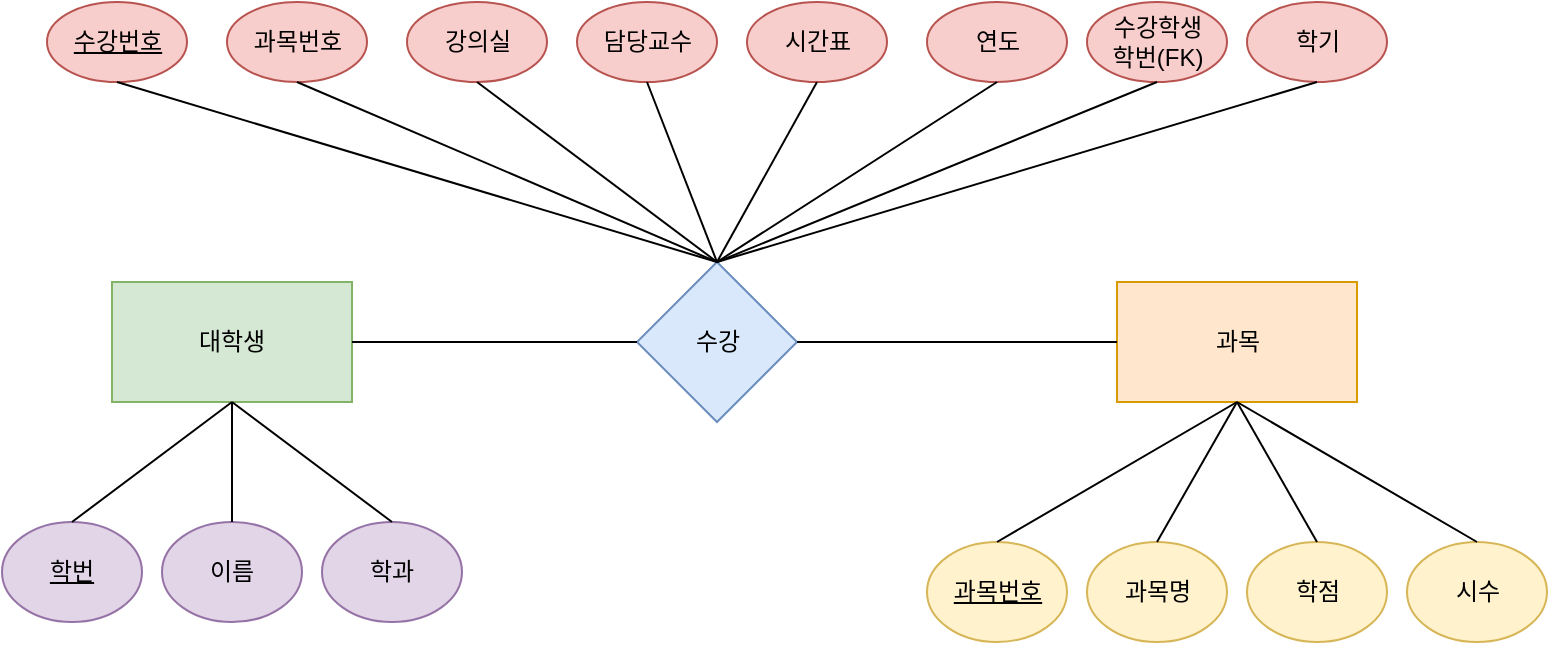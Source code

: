 <mxfile version="21.6.6" type="github">
  <diagram id="R2lEEEUBdFMjLlhIrx00" name="Page-1">
    <mxGraphModel dx="1379" dy="796" grid="1" gridSize="10" guides="1" tooltips="1" connect="1" arrows="1" fold="1" page="1" pageScale="1" pageWidth="850" pageHeight="1100" math="0" shadow="0" extFonts="Permanent Marker^https://fonts.googleapis.com/css?family=Permanent+Marker">
      <root>
        <mxCell id="0" />
        <mxCell id="1" parent="0" />
        <mxCell id="yYa1kcZQvfH_xLD0wdAL-1" value="대학생" style="rounded=0;whiteSpace=wrap;html=1;fillColor=#d5e8d4;strokeColor=#82b366;" vertex="1" parent="1">
          <mxGeometry x="105" y="200" width="120" height="60" as="geometry" />
        </mxCell>
        <mxCell id="yYa1kcZQvfH_xLD0wdAL-2" value="수강" style="rhombus;whiteSpace=wrap;html=1;fillColor=#dae8fc;strokeColor=#6c8ebf;" vertex="1" parent="1">
          <mxGeometry x="367.5" y="190" width="80" height="80" as="geometry" />
        </mxCell>
        <mxCell id="yYa1kcZQvfH_xLD0wdAL-3" value="과목" style="rounded=0;whiteSpace=wrap;html=1;fillColor=#ffe6cc;strokeColor=#d79b00;" vertex="1" parent="1">
          <mxGeometry x="607.5" y="200" width="120" height="60" as="geometry" />
        </mxCell>
        <mxCell id="yYa1kcZQvfH_xLD0wdAL-4" value="" style="endArrow=none;html=1;rounded=0;entryX=0;entryY=0.5;entryDx=0;entryDy=0;exitX=1;exitY=0.5;exitDx=0;exitDy=0;" edge="1" parent="1" source="yYa1kcZQvfH_xLD0wdAL-1" target="yYa1kcZQvfH_xLD0wdAL-2">
          <mxGeometry width="50" height="50" relative="1" as="geometry">
            <mxPoint x="252.5" y="260" as="sourcePoint" />
            <mxPoint x="362.5" y="230" as="targetPoint" />
          </mxGeometry>
        </mxCell>
        <mxCell id="yYa1kcZQvfH_xLD0wdAL-5" value="" style="endArrow=none;html=1;rounded=0;entryX=0;entryY=0.5;entryDx=0;entryDy=0;exitX=1;exitY=0.5;exitDx=0;exitDy=0;" edge="1" parent="1" source="yYa1kcZQvfH_xLD0wdAL-2" target="yYa1kcZQvfH_xLD0wdAL-3">
          <mxGeometry width="50" height="50" relative="1" as="geometry">
            <mxPoint x="462.5" y="250" as="sourcePoint" />
            <mxPoint x="567.5" y="229.5" as="targetPoint" />
          </mxGeometry>
        </mxCell>
        <mxCell id="yYa1kcZQvfH_xLD0wdAL-6" value="&lt;u&gt;학번&lt;/u&gt;" style="ellipse;whiteSpace=wrap;html=1;fillColor=#e1d5e7;strokeColor=#9673a6;" vertex="1" parent="1">
          <mxGeometry x="50" y="320" width="70" height="50" as="geometry" />
        </mxCell>
        <mxCell id="yYa1kcZQvfH_xLD0wdAL-7" value="이름" style="ellipse;whiteSpace=wrap;html=1;fillColor=#e1d5e7;strokeColor=#9673a6;" vertex="1" parent="1">
          <mxGeometry x="130" y="320" width="70" height="50" as="geometry" />
        </mxCell>
        <mxCell id="yYa1kcZQvfH_xLD0wdAL-8" value="학과" style="ellipse;whiteSpace=wrap;html=1;fillColor=#e1d5e7;strokeColor=#9673a6;" vertex="1" parent="1">
          <mxGeometry x="210" y="320" width="70" height="50" as="geometry" />
        </mxCell>
        <mxCell id="yYa1kcZQvfH_xLD0wdAL-9" value="&lt;u&gt;과목번호&lt;/u&gt;" style="ellipse;whiteSpace=wrap;html=1;fillColor=#fff2cc;strokeColor=#d6b656;" vertex="1" parent="1">
          <mxGeometry x="512.5" y="330" width="70" height="50" as="geometry" />
        </mxCell>
        <mxCell id="yYa1kcZQvfH_xLD0wdAL-10" value="과목명" style="ellipse;whiteSpace=wrap;html=1;fillColor=#fff2cc;strokeColor=#d6b656;" vertex="1" parent="1">
          <mxGeometry x="592.5" y="330" width="70" height="50" as="geometry" />
        </mxCell>
        <mxCell id="yYa1kcZQvfH_xLD0wdAL-11" value="학점" style="ellipse;whiteSpace=wrap;html=1;fillColor=#fff2cc;strokeColor=#d6b656;" vertex="1" parent="1">
          <mxGeometry x="672.5" y="330" width="70" height="50" as="geometry" />
        </mxCell>
        <mxCell id="yYa1kcZQvfH_xLD0wdAL-12" value="시수" style="ellipse;whiteSpace=wrap;html=1;fillColor=#fff2cc;strokeColor=#d6b656;" vertex="1" parent="1">
          <mxGeometry x="752.5" y="330" width="70" height="50" as="geometry" />
        </mxCell>
        <mxCell id="yYa1kcZQvfH_xLD0wdAL-13" value="" style="endArrow=none;html=1;rounded=0;exitX=0.5;exitY=0;exitDx=0;exitDy=0;entryX=0.5;entryY=1;entryDx=0;entryDy=0;" edge="1" parent="1" source="yYa1kcZQvfH_xLD0wdAL-9" target="yYa1kcZQvfH_xLD0wdAL-3">
          <mxGeometry width="50" height="50" relative="1" as="geometry">
            <mxPoint x="567.5" y="320" as="sourcePoint" />
            <mxPoint x="667.5" y="270" as="targetPoint" />
          </mxGeometry>
        </mxCell>
        <mxCell id="yYa1kcZQvfH_xLD0wdAL-14" value="" style="endArrow=none;html=1;rounded=0;exitX=0.5;exitY=0;exitDx=0;exitDy=0;entryX=0.5;entryY=1;entryDx=0;entryDy=0;" edge="1" parent="1" source="yYa1kcZQvfH_xLD0wdAL-10" target="yYa1kcZQvfH_xLD0wdAL-3">
          <mxGeometry width="50" height="50" relative="1" as="geometry">
            <mxPoint x="607.5" y="330" as="sourcePoint" />
            <mxPoint x="667.5" y="270" as="targetPoint" />
          </mxGeometry>
        </mxCell>
        <mxCell id="yYa1kcZQvfH_xLD0wdAL-15" value="" style="endArrow=none;html=1;rounded=0;exitX=0.5;exitY=0;exitDx=0;exitDy=0;entryX=0.5;entryY=1;entryDx=0;entryDy=0;" edge="1" parent="1" source="yYa1kcZQvfH_xLD0wdAL-11" target="yYa1kcZQvfH_xLD0wdAL-3">
          <mxGeometry width="50" height="50" relative="1" as="geometry">
            <mxPoint x="667.5" y="337" as="sourcePoint" />
            <mxPoint x="672.5" y="300" as="targetPoint" />
          </mxGeometry>
        </mxCell>
        <mxCell id="yYa1kcZQvfH_xLD0wdAL-16" value="" style="endArrow=none;html=1;rounded=0;exitX=0.5;exitY=0;exitDx=0;exitDy=0;entryX=0.5;entryY=1;entryDx=0;entryDy=0;" edge="1" parent="1" source="yYa1kcZQvfH_xLD0wdAL-12" target="yYa1kcZQvfH_xLD0wdAL-3">
          <mxGeometry width="50" height="50" relative="1" as="geometry">
            <mxPoint x="757.5" y="330" as="sourcePoint" />
            <mxPoint x="667.5" y="270" as="targetPoint" />
          </mxGeometry>
        </mxCell>
        <mxCell id="yYa1kcZQvfH_xLD0wdAL-17" value="&lt;u&gt;수강번호&lt;/u&gt;" style="ellipse;whiteSpace=wrap;html=1;fillColor=#f8cecc;strokeColor=#b85450;" vertex="1" parent="1">
          <mxGeometry x="72.5" y="60" width="70" height="40" as="geometry" />
        </mxCell>
        <mxCell id="yYa1kcZQvfH_xLD0wdAL-18" value="과목번호" style="ellipse;whiteSpace=wrap;html=1;fillColor=#f8cecc;strokeColor=#b85450;" vertex="1" parent="1">
          <mxGeometry x="162.5" y="60" width="70" height="40" as="geometry" />
        </mxCell>
        <mxCell id="yYa1kcZQvfH_xLD0wdAL-19" value="강의실" style="ellipse;whiteSpace=wrap;html=1;fillColor=#f8cecc;strokeColor=#b85450;" vertex="1" parent="1">
          <mxGeometry x="252.5" y="60" width="70" height="40" as="geometry" />
        </mxCell>
        <mxCell id="yYa1kcZQvfH_xLD0wdAL-20" value="담당교수" style="ellipse;whiteSpace=wrap;html=1;fillColor=#f8cecc;strokeColor=#b85450;" vertex="1" parent="1">
          <mxGeometry x="337.5" y="60" width="70" height="40" as="geometry" />
        </mxCell>
        <mxCell id="yYa1kcZQvfH_xLD0wdAL-21" value="시간표" style="ellipse;whiteSpace=wrap;html=1;fillColor=#f8cecc;strokeColor=#b85450;" vertex="1" parent="1">
          <mxGeometry x="422.5" y="60" width="70" height="40" as="geometry" />
        </mxCell>
        <mxCell id="yYa1kcZQvfH_xLD0wdAL-22" value="연도" style="ellipse;whiteSpace=wrap;html=1;fillColor=#f8cecc;strokeColor=#b85450;" vertex="1" parent="1">
          <mxGeometry x="512.5" y="60" width="70" height="40" as="geometry" />
        </mxCell>
        <mxCell id="yYa1kcZQvfH_xLD0wdAL-23" value="학기" style="ellipse;whiteSpace=wrap;html=1;fillColor=#f8cecc;strokeColor=#b85450;" vertex="1" parent="1">
          <mxGeometry x="672.5" y="60" width="70" height="40" as="geometry" />
        </mxCell>
        <mxCell id="yYa1kcZQvfH_xLD0wdAL-24" value="" style="endArrow=none;html=1;rounded=0;exitX=0.5;exitY=0;exitDx=0;exitDy=0;entryX=0.5;entryY=1;entryDx=0;entryDy=0;" edge="1" parent="1" source="yYa1kcZQvfH_xLD0wdAL-2" target="yYa1kcZQvfH_xLD0wdAL-17">
          <mxGeometry width="50" height="50" relative="1" as="geometry">
            <mxPoint x="52.5" y="150" as="sourcePoint" />
            <mxPoint x="112.5" y="110" as="targetPoint" />
          </mxGeometry>
        </mxCell>
        <mxCell id="yYa1kcZQvfH_xLD0wdAL-25" value="" style="endArrow=none;html=1;rounded=0;exitX=0.5;exitY=0;exitDx=0;exitDy=0;entryX=0.5;entryY=1;entryDx=0;entryDy=0;" edge="1" parent="1" source="yYa1kcZQvfH_xLD0wdAL-2" target="yYa1kcZQvfH_xLD0wdAL-23">
          <mxGeometry width="50" height="50" relative="1" as="geometry">
            <mxPoint x="871" y="153" as="sourcePoint" />
            <mxPoint x="624" y="100" as="targetPoint" />
          </mxGeometry>
        </mxCell>
        <mxCell id="yYa1kcZQvfH_xLD0wdAL-26" value="수강학생&lt;br&gt;학번(FK)" style="ellipse;whiteSpace=wrap;html=1;fillColor=#f8cecc;strokeColor=#b85450;" vertex="1" parent="1">
          <mxGeometry x="592.5" y="60" width="70" height="40" as="geometry" />
        </mxCell>
        <mxCell id="yYa1kcZQvfH_xLD0wdAL-27" value="" style="endArrow=none;html=1;rounded=0;exitX=0.5;exitY=0;exitDx=0;exitDy=0;entryX=0.5;entryY=1;entryDx=0;entryDy=0;" edge="1" parent="1" source="yYa1kcZQvfH_xLD0wdAL-6" target="yYa1kcZQvfH_xLD0wdAL-1">
          <mxGeometry width="50" height="50" relative="1" as="geometry">
            <mxPoint x="75" y="320" as="sourcePoint" />
            <mxPoint x="185" y="253" as="targetPoint" />
          </mxGeometry>
        </mxCell>
        <mxCell id="yYa1kcZQvfH_xLD0wdAL-28" value="" style="endArrow=none;html=1;rounded=0;exitX=0.5;exitY=1;exitDx=0;exitDy=0;entryX=0.5;entryY=0;entryDx=0;entryDy=0;" edge="1" parent="1" source="yYa1kcZQvfH_xLD0wdAL-1" target="yYa1kcZQvfH_xLD0wdAL-8">
          <mxGeometry width="50" height="50" relative="1" as="geometry">
            <mxPoint x="185" y="310" as="sourcePoint" />
            <mxPoint x="275" y="250" as="targetPoint" />
          </mxGeometry>
        </mxCell>
        <mxCell id="yYa1kcZQvfH_xLD0wdAL-29" value="" style="endArrow=none;html=1;rounded=0;exitX=0.5;exitY=1;exitDx=0;exitDy=0;entryX=0.5;entryY=0;entryDx=0;entryDy=0;" edge="1" parent="1" source="yYa1kcZQvfH_xLD0wdAL-1" target="yYa1kcZQvfH_xLD0wdAL-7">
          <mxGeometry width="50" height="50" relative="1" as="geometry">
            <mxPoint x="150" y="280" as="sourcePoint" />
            <mxPoint x="225" y="340" as="targetPoint" />
          </mxGeometry>
        </mxCell>
        <mxCell id="yYa1kcZQvfH_xLD0wdAL-30" value="" style="endArrow=none;html=1;rounded=0;exitX=0.5;exitY=0;exitDx=0;exitDy=0;entryX=0.5;entryY=1;entryDx=0;entryDy=0;" edge="1" parent="1" source="yYa1kcZQvfH_xLD0wdAL-2" target="yYa1kcZQvfH_xLD0wdAL-22">
          <mxGeometry width="50" height="50" relative="1" as="geometry">
            <mxPoint x="412.5" y="190" as="sourcePoint" />
            <mxPoint x="542.5" y="100" as="targetPoint" />
          </mxGeometry>
        </mxCell>
        <mxCell id="yYa1kcZQvfH_xLD0wdAL-31" value="" style="endArrow=none;html=1;rounded=0;exitX=0.5;exitY=0;exitDx=0;exitDy=0;entryX=0.5;entryY=1;entryDx=0;entryDy=0;" edge="1" parent="1" source="yYa1kcZQvfH_xLD0wdAL-2" target="yYa1kcZQvfH_xLD0wdAL-26">
          <mxGeometry width="50" height="50" relative="1" as="geometry">
            <mxPoint x="582.5" y="150" as="sourcePoint" />
            <mxPoint x="622.5" y="100" as="targetPoint" />
          </mxGeometry>
        </mxCell>
        <mxCell id="yYa1kcZQvfH_xLD0wdAL-32" value="" style="endArrow=none;html=1;rounded=0;exitX=0.5;exitY=0;exitDx=0;exitDy=0;entryX=0.5;entryY=1;entryDx=0;entryDy=0;" edge="1" parent="1" source="yYa1kcZQvfH_xLD0wdAL-2" target="yYa1kcZQvfH_xLD0wdAL-21">
          <mxGeometry width="50" height="50" relative="1" as="geometry">
            <mxPoint x="407.5" y="150" as="sourcePoint" />
            <mxPoint x="457.5" y="100" as="targetPoint" />
          </mxGeometry>
        </mxCell>
        <mxCell id="yYa1kcZQvfH_xLD0wdAL-33" value="" style="endArrow=none;html=1;rounded=0;exitX=0.5;exitY=0;exitDx=0;exitDy=0;entryX=0.5;entryY=1;entryDx=0;entryDy=0;" edge="1" parent="1" source="yYa1kcZQvfH_xLD0wdAL-2" target="yYa1kcZQvfH_xLD0wdAL-20">
          <mxGeometry width="50" height="50" relative="1" as="geometry">
            <mxPoint x="322.5" y="150" as="sourcePoint" />
            <mxPoint x="352.5" y="120" as="targetPoint" />
          </mxGeometry>
        </mxCell>
        <mxCell id="yYa1kcZQvfH_xLD0wdAL-34" value="" style="endArrow=none;html=1;rounded=0;entryX=0.5;entryY=1;entryDx=0;entryDy=0;exitX=0.5;exitY=0;exitDx=0;exitDy=0;" edge="1" parent="1" source="yYa1kcZQvfH_xLD0wdAL-2" target="yYa1kcZQvfH_xLD0wdAL-19">
          <mxGeometry width="50" height="50" relative="1" as="geometry">
            <mxPoint x="272.5" y="190" as="sourcePoint" />
            <mxPoint x="332.5" y="120" as="targetPoint" />
          </mxGeometry>
        </mxCell>
        <mxCell id="yYa1kcZQvfH_xLD0wdAL-35" value="" style="endArrow=none;html=1;rounded=0;entryX=0.5;entryY=1;entryDx=0;entryDy=0;exitX=0.5;exitY=0;exitDx=0;exitDy=0;" edge="1" parent="1" source="yYa1kcZQvfH_xLD0wdAL-2" target="yYa1kcZQvfH_xLD0wdAL-18">
          <mxGeometry width="50" height="50" relative="1" as="geometry">
            <mxPoint x="282.5" y="250" as="sourcePoint" />
            <mxPoint x="332.5" y="200" as="targetPoint" />
          </mxGeometry>
        </mxCell>
      </root>
    </mxGraphModel>
  </diagram>
</mxfile>
